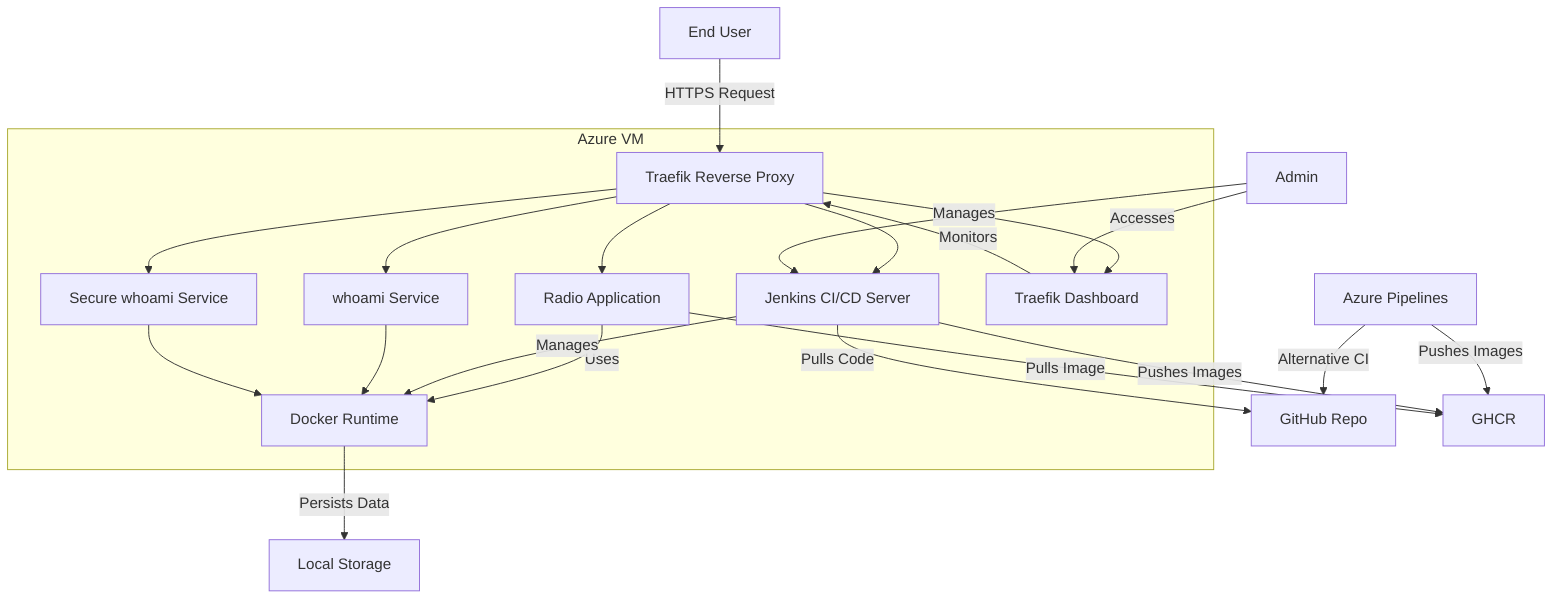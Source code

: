 graph TD
    A[End User] -->|HTTPS Request| B[Traefik Reverse Proxy]
    
    subgraph Azure VM
        B --> C[Jenkins CI/CD Server]
        B --> D[Radio Application]
        B --> E[whoami Service]
        B --> F[Secure whoami Service]
        B --> G[Traefik Dashboard]
        
        D -->|Uses| H[Docker Runtime]
        C -->|Manages| H
        E --> H
        F --> H
        G -->|Monitors| B
    end
    
    C -->|Pulls Code| I[GitHub Repo]
    C -->|Pushes Images| J[GHCR]
    D -->|Pulls Image| J
    H -->|Persists Data| K[Local Storage]
    
    L[Azure Pipelines] -->|Alternative CI| I
    L -->|Pushes Images| J
    
    M[Admin] -->|Manages| C
    M -->|Accesses| G